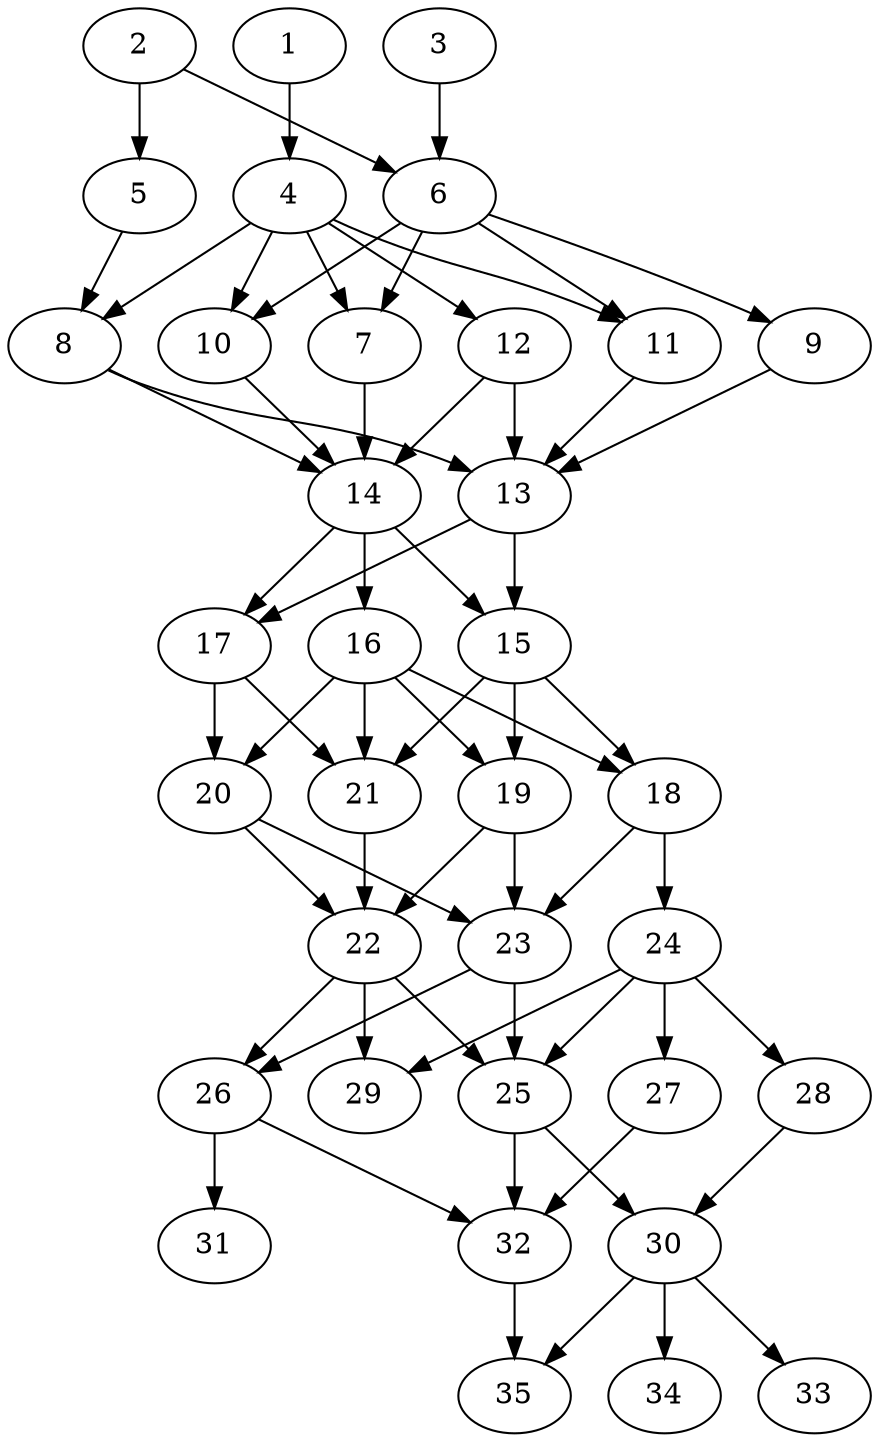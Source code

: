 // DAG automatically generated by daggen at Thu Oct  3 14:05:37 2019
// ./daggen --dot -n 35 --ccr 0.3 --fat 0.5 --regular 0.5 --density 0.7 --mindata 5242880 --maxdata 52428800 
digraph G {
  1 [size="159232000", alpha="0.04", expect_size="47769600"] 
  1 -> 4 [size ="47769600"]
  2 [size="84162560", alpha="0.09", expect_size="25248768"] 
  2 -> 5 [size ="25248768"]
  2 -> 6 [size ="25248768"]
  3 [size="36935680", alpha="0.06", expect_size="11080704"] 
  3 -> 6 [size ="11080704"]
  4 [size="27525120", alpha="0.06", expect_size="8257536"] 
  4 -> 7 [size ="8257536"]
  4 -> 8 [size ="8257536"]
  4 -> 10 [size ="8257536"]
  4 -> 11 [size ="8257536"]
  4 -> 12 [size ="8257536"]
  5 [size="113988267", alpha="0.13", expect_size="34196480"] 
  5 -> 8 [size ="34196480"]
  6 [size="39847253", alpha="0.08", expect_size="11954176"] 
  6 -> 7 [size ="11954176"]
  6 -> 9 [size ="11954176"]
  6 -> 10 [size ="11954176"]
  6 -> 11 [size ="11954176"]
  7 [size="46288213", alpha="0.06", expect_size="13886464"] 
  7 -> 14 [size ="13886464"]
  8 [size="79254187", alpha="0.01", expect_size="23776256"] 
  8 -> 13 [size ="23776256"]
  8 -> 14 [size ="23776256"]
  9 [size="82022400", alpha="0.08", expect_size="24606720"] 
  9 -> 13 [size ="24606720"]
  10 [size="121640960", alpha="0.13", expect_size="36492288"] 
  10 -> 14 [size ="36492288"]
  11 [size="35993600", alpha="0.13", expect_size="10798080"] 
  11 -> 13 [size ="10798080"]
  12 [size="65942187", alpha="0.17", expect_size="19782656"] 
  12 -> 13 [size ="19782656"]
  12 -> 14 [size ="19782656"]
  13 [size="139823787", alpha="0.17", expect_size="41947136"] 
  13 -> 15 [size ="41947136"]
  13 -> 17 [size ="41947136"]
  14 [size="27436373", alpha="0.12", expect_size="8230912"] 
  14 -> 15 [size ="8230912"]
  14 -> 16 [size ="8230912"]
  14 -> 17 [size ="8230912"]
  15 [size="71915520", alpha="0.04", expect_size="21574656"] 
  15 -> 18 [size ="21574656"]
  15 -> 19 [size ="21574656"]
  15 -> 21 [size ="21574656"]
  16 [size="18077013", alpha="0.02", expect_size="5423104"] 
  16 -> 18 [size ="5423104"]
  16 -> 19 [size ="5423104"]
  16 -> 20 [size ="5423104"]
  16 -> 21 [size ="5423104"]
  17 [size="81414827", alpha="0.03", expect_size="24424448"] 
  17 -> 20 [size ="24424448"]
  17 -> 21 [size ="24424448"]
  18 [size="129826133", alpha="0.08", expect_size="38947840"] 
  18 -> 23 [size ="38947840"]
  18 -> 24 [size ="38947840"]
  19 [size="139137707", alpha="0.20", expect_size="41741312"] 
  19 -> 22 [size ="41741312"]
  19 -> 23 [size ="41741312"]
  20 [size="43397120", alpha="0.02", expect_size="13019136"] 
  20 -> 22 [size ="13019136"]
  20 -> 23 [size ="13019136"]
  21 [size="143803733", alpha="0.03", expect_size="43141120"] 
  21 -> 22 [size ="43141120"]
  22 [size="86568960", alpha="0.13", expect_size="25970688"] 
  22 -> 25 [size ="25970688"]
  22 -> 26 [size ="25970688"]
  22 -> 29 [size ="25970688"]
  23 [size="64023893", alpha="0.04", expect_size="19207168"] 
  23 -> 25 [size ="19207168"]
  23 -> 26 [size ="19207168"]
  24 [size="43731627", alpha="0.17", expect_size="13119488"] 
  24 -> 25 [size ="13119488"]
  24 -> 27 [size ="13119488"]
  24 -> 28 [size ="13119488"]
  24 -> 29 [size ="13119488"]
  25 [size="137495893", alpha="0.03", expect_size="41248768"] 
  25 -> 30 [size ="41248768"]
  25 -> 32 [size ="41248768"]
  26 [size="170222933", alpha="0.11", expect_size="51066880"] 
  26 -> 31 [size ="51066880"]
  26 -> 32 [size ="51066880"]
  27 [size="28859733", alpha="0.03", expect_size="8657920"] 
  27 -> 32 [size ="8657920"]
  28 [size="49725440", alpha="0.03", expect_size="14917632"] 
  28 -> 30 [size ="14917632"]
  29 [size="113967787", alpha="0.11", expect_size="34190336"] 
  30 [size="110138027", alpha="0.12", expect_size="33041408"] 
  30 -> 33 [size ="33041408"]
  30 -> 34 [size ="33041408"]
  30 -> 35 [size ="33041408"]
  31 [size="128645120", alpha="0.15", expect_size="38593536"] 
  32 [size="153961813", alpha="0.05", expect_size="46188544"] 
  32 -> 35 [size ="46188544"]
  33 [size="95488000", alpha="0.10", expect_size="28646400"] 
  34 [size="129972907", alpha="0.17", expect_size="38991872"] 
  35 [size="110178987", alpha="0.10", expect_size="33053696"] 
}

